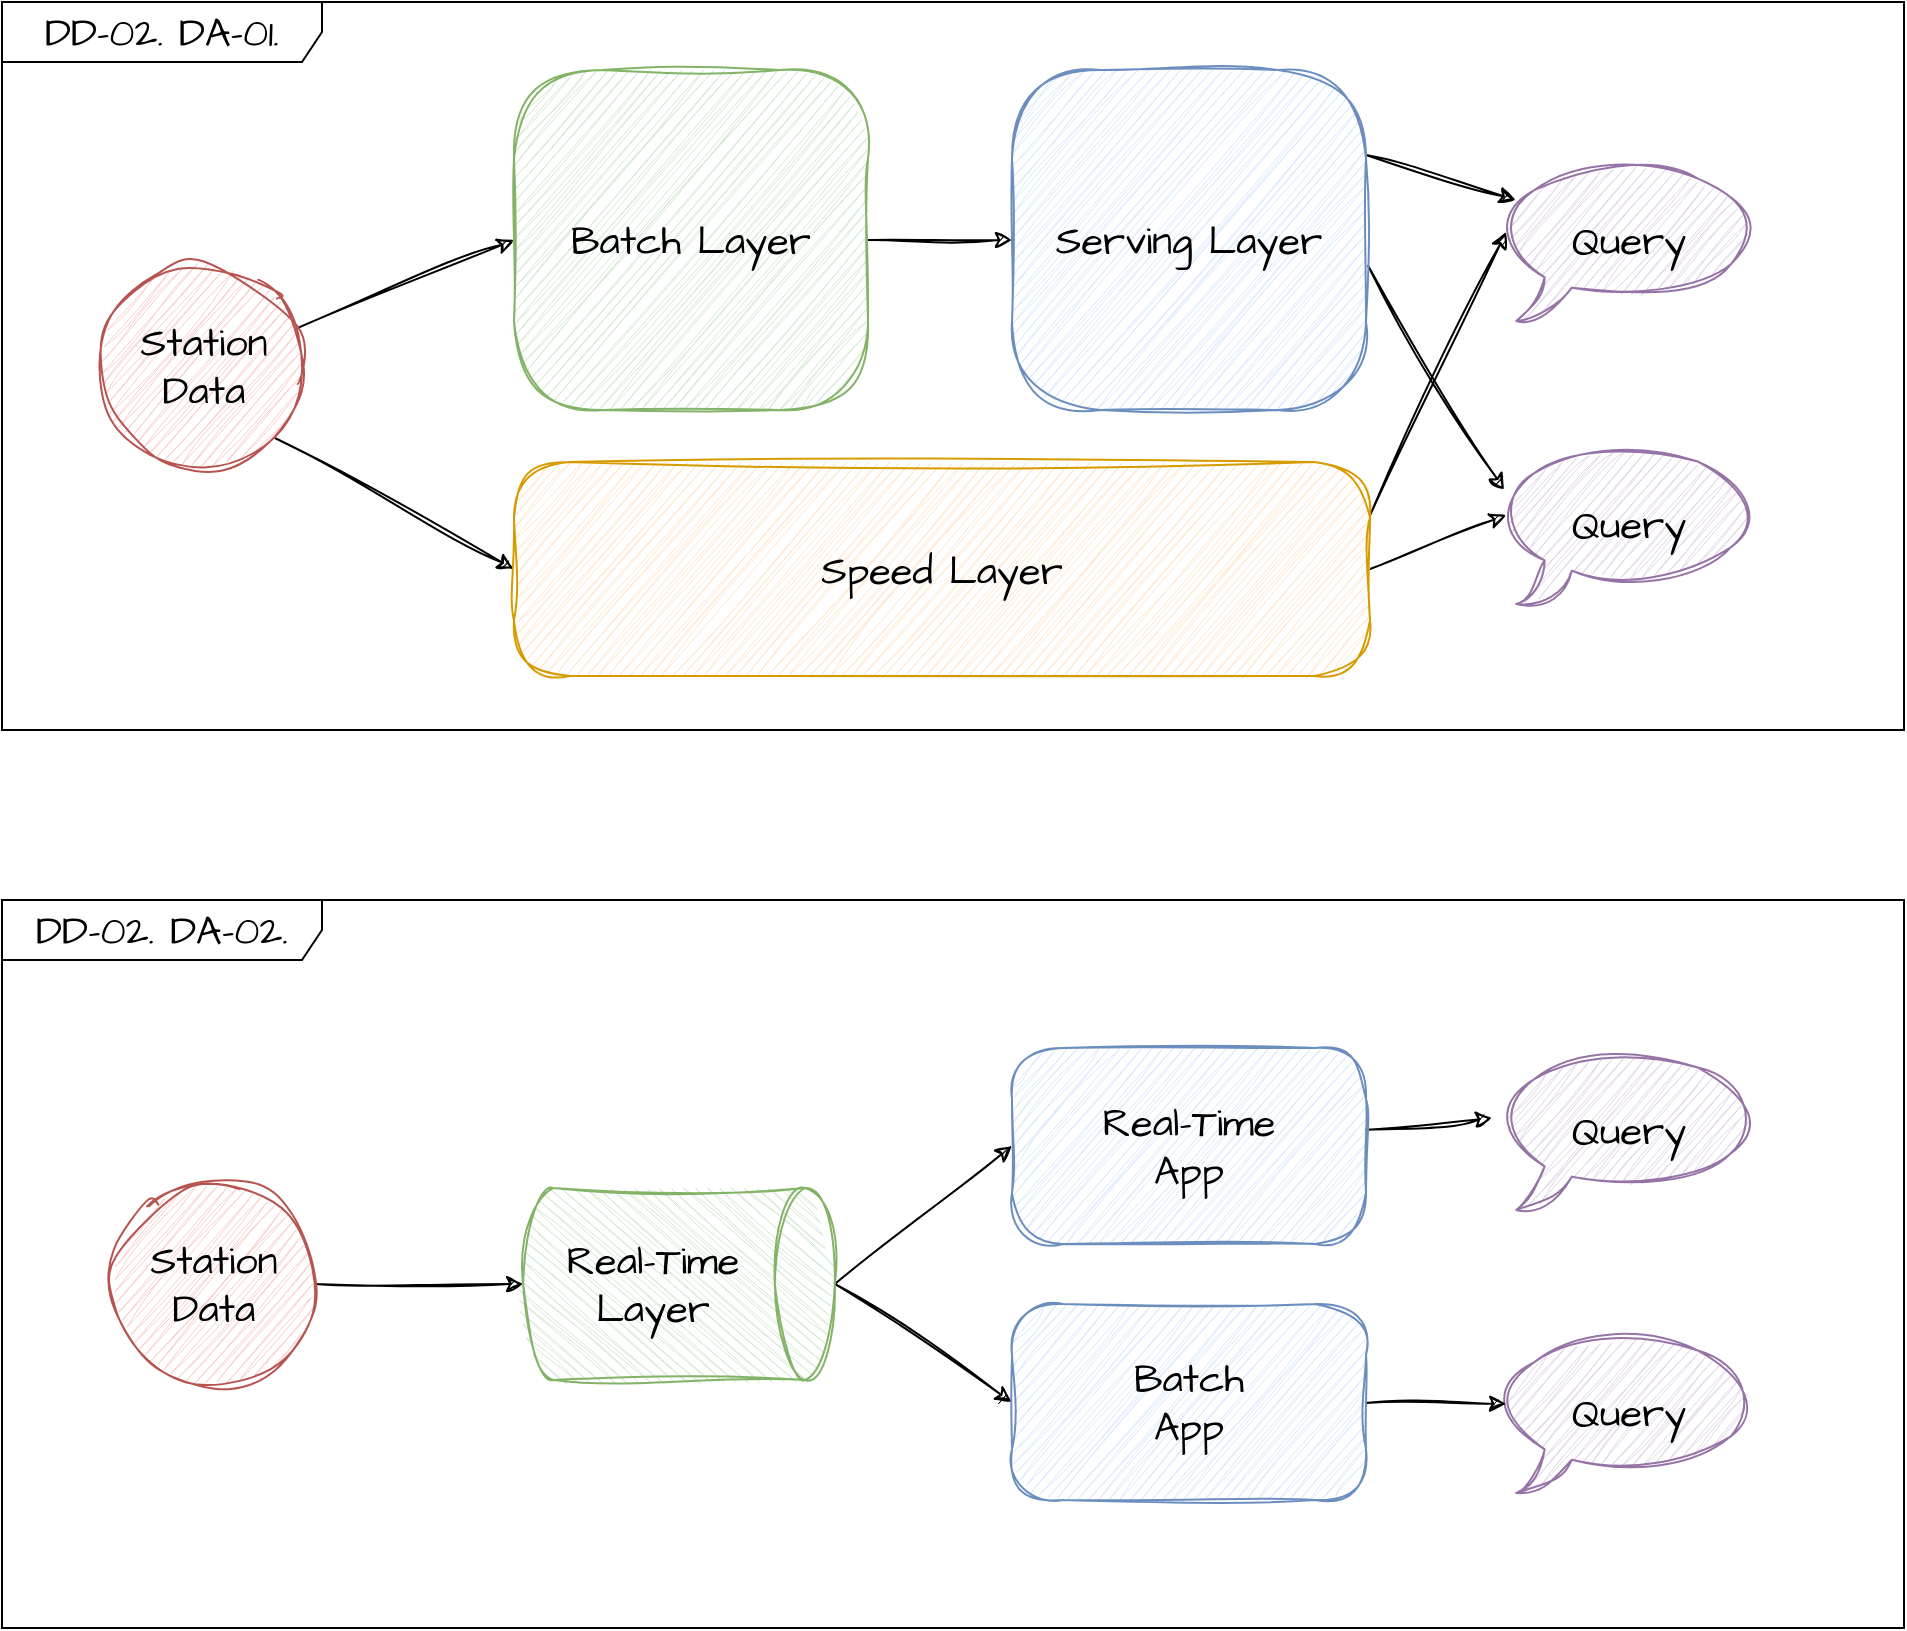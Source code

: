 <mxfile version="21.6.9" type="github">
  <diagram name="페이지-1" id="ALll7OS4bxE84zw_-f1C">
    <mxGraphModel dx="2426" dy="1119" grid="0" gridSize="10" guides="1" tooltips="1" connect="1" arrows="1" fold="1" page="0" pageScale="1" pageWidth="827" pageHeight="1169" math="0" shadow="0">
      <root>
        <mxCell id="0" />
        <mxCell id="1" parent="0" />
        <mxCell id="d6xwitlfHzsWJnK3oZD8-2" value="DD-02. DA-01." style="shape=umlFrame;whiteSpace=wrap;html=1;pointerEvents=0;recursiveResize=0;container=0;collapsible=0;width=160;hachureGap=4;fontFamily=Architects Daughter;fontSource=https%3A%2F%2Ffonts.googleapis.com%2Fcss%3Ffamily%3DArchitects%2BDaughter;fontSize=20;movable=1;resizable=1;rotatable=1;deletable=1;editable=1;locked=0;connectable=1;fillColor=default;" vertex="1" parent="1">
          <mxGeometry x="-88" y="233" width="951" height="364" as="geometry" />
        </mxCell>
        <mxCell id="d6xwitlfHzsWJnK3oZD8-3" value="DD-02. DA-02." style="shape=umlFrame;whiteSpace=wrap;html=1;pointerEvents=0;recursiveResize=0;container=0;collapsible=0;width=160;hachureGap=4;fontFamily=Architects Daughter;fontSource=https%3A%2F%2Ffonts.googleapis.com%2Fcss%3Ffamily%3DArchitects%2BDaughter;fontSize=20;movable=1;resizable=1;rotatable=1;deletable=1;editable=1;locked=0;connectable=1;fillColor=default;" vertex="1" parent="1">
          <mxGeometry x="-88" y="682" width="951" height="364" as="geometry" />
        </mxCell>
        <mxCell id="d6xwitlfHzsWJnK3oZD8-10" style="rounded=0;sketch=1;hachureGap=4;jiggle=2;curveFitting=1;orthogonalLoop=1;jettySize=auto;html=1;entryX=0;entryY=0.5;entryDx=0;entryDy=0;fontFamily=Architects Daughter;fontSource=https%3A%2F%2Ffonts.googleapis.com%2Fcss%3Ffamily%3DArchitects%2BDaughter;fontSize=16;" edge="1" parent="1" source="d6xwitlfHzsWJnK3oZD8-4" target="d6xwitlfHzsWJnK3oZD8-5">
          <mxGeometry relative="1" as="geometry" />
        </mxCell>
        <mxCell id="d6xwitlfHzsWJnK3oZD8-11" style="rounded=0;sketch=1;hachureGap=4;jiggle=2;curveFitting=1;orthogonalLoop=1;jettySize=auto;html=1;exitX=1;exitY=1;exitDx=0;exitDy=0;entryX=0;entryY=0.5;entryDx=0;entryDy=0;fontFamily=Architects Daughter;fontSource=https%3A%2F%2Ffonts.googleapis.com%2Fcss%3Ffamily%3DArchitects%2BDaughter;fontSize=16;" edge="1" parent="1" source="d6xwitlfHzsWJnK3oZD8-4" target="d6xwitlfHzsWJnK3oZD8-6">
          <mxGeometry relative="1" as="geometry" />
        </mxCell>
        <mxCell id="d6xwitlfHzsWJnK3oZD8-4" value="Station&lt;br&gt;Data" style="ellipse;whiteSpace=wrap;html=1;sketch=1;hachureGap=4;jiggle=2;curveFitting=1;fontFamily=Architects Daughter;fontSource=https%3A%2F%2Ffonts.googleapis.com%2Fcss%3Ffamily%3DArchitects%2BDaughter;fontSize=20;fillColor=#f8cecc;strokeColor=#b85450;" vertex="1" parent="1">
          <mxGeometry x="-38.5" y="364" width="102" height="102" as="geometry" />
        </mxCell>
        <mxCell id="d6xwitlfHzsWJnK3oZD8-9" style="edgeStyle=orthogonalEdgeStyle;rounded=0;sketch=1;hachureGap=4;jiggle=2;curveFitting=1;orthogonalLoop=1;jettySize=auto;html=1;entryX=0;entryY=0.5;entryDx=0;entryDy=0;fontFamily=Architects Daughter;fontSource=https%3A%2F%2Ffonts.googleapis.com%2Fcss%3Ffamily%3DArchitects%2BDaughter;fontSize=16;" edge="1" parent="1" source="d6xwitlfHzsWJnK3oZD8-5" target="d6xwitlfHzsWJnK3oZD8-8">
          <mxGeometry relative="1" as="geometry" />
        </mxCell>
        <mxCell id="d6xwitlfHzsWJnK3oZD8-5" value="Batch Layer" style="rounded=1;whiteSpace=wrap;html=1;sketch=1;hachureGap=4;jiggle=2;curveFitting=1;fontFamily=Architects Daughter;fontSource=https%3A%2F%2Ffonts.googleapis.com%2Fcss%3Ffamily%3DArchitects%2BDaughter;fontSize=20;arcSize=26;fillColor=#d5e8d4;strokeColor=#82b366;" vertex="1" parent="1">
          <mxGeometry x="168" y="267" width="177" height="170" as="geometry" />
        </mxCell>
        <mxCell id="d6xwitlfHzsWJnK3oZD8-14" style="rounded=0;sketch=1;hachureGap=4;jiggle=2;curveFitting=1;orthogonalLoop=1;jettySize=auto;html=1;entryX=0.045;entryY=0.45;entryDx=0;entryDy=0;entryPerimeter=0;fontFamily=Architects Daughter;fontSource=https%3A%2F%2Ffonts.googleapis.com%2Fcss%3Ffamily%3DArchitects%2BDaughter;fontSize=16;exitX=1;exitY=0.5;exitDx=0;exitDy=0;" edge="1" parent="1" source="d6xwitlfHzsWJnK3oZD8-6" target="d6xwitlfHzsWJnK3oZD8-13">
          <mxGeometry relative="1" as="geometry" />
        </mxCell>
        <mxCell id="d6xwitlfHzsWJnK3oZD8-15" style="edgeStyle=none;shape=connector;rounded=0;sketch=1;hachureGap=4;jiggle=2;curveFitting=1;orthogonalLoop=1;jettySize=auto;html=1;exitX=1;exitY=0.25;exitDx=0;exitDy=0;entryX=0.045;entryY=0.45;entryDx=0;entryDy=0;entryPerimeter=0;labelBackgroundColor=default;strokeColor=default;fontFamily=Architects Daughter;fontSource=https%3A%2F%2Ffonts.googleapis.com%2Fcss%3Ffamily%3DArchitects%2BDaughter;fontSize=16;fontColor=default;endArrow=classic;" edge="1" parent="1" source="d6xwitlfHzsWJnK3oZD8-6" target="d6xwitlfHzsWJnK3oZD8-12">
          <mxGeometry relative="1" as="geometry" />
        </mxCell>
        <mxCell id="d6xwitlfHzsWJnK3oZD8-6" value="Speed Layer" style="rounded=1;whiteSpace=wrap;html=1;sketch=1;hachureGap=4;jiggle=2;curveFitting=1;fontFamily=Architects Daughter;fontSource=https%3A%2F%2Ffonts.googleapis.com%2Fcss%3Ffamily%3DArchitects%2BDaughter;fontSize=20;arcSize=26;fillColor=#ffe6cc;strokeColor=#d79b00;" vertex="1" parent="1">
          <mxGeometry x="168" y="463" width="428" height="107" as="geometry" />
        </mxCell>
        <mxCell id="d6xwitlfHzsWJnK3oZD8-16" style="edgeStyle=none;shape=connector;rounded=0;sketch=1;hachureGap=4;jiggle=2;curveFitting=1;orthogonalLoop=1;jettySize=auto;html=1;exitX=1.006;exitY=0.576;exitDx=0;exitDy=0;entryX=0.037;entryY=0.296;entryDx=0;entryDy=0;entryPerimeter=0;labelBackgroundColor=default;strokeColor=default;fontFamily=Architects Daughter;fontSource=https%3A%2F%2Ffonts.googleapis.com%2Fcss%3Ffamily%3DArchitects%2BDaughter;fontSize=16;fontColor=default;endArrow=classic;exitPerimeter=0;" edge="1" parent="1" source="d6xwitlfHzsWJnK3oZD8-8" target="d6xwitlfHzsWJnK3oZD8-13">
          <mxGeometry relative="1" as="geometry" />
        </mxCell>
        <mxCell id="d6xwitlfHzsWJnK3oZD8-17" style="edgeStyle=none;shape=connector;rounded=0;sketch=1;hachureGap=4;jiggle=2;curveFitting=1;orthogonalLoop=1;jettySize=auto;html=1;exitX=1;exitY=0.25;exitDx=0;exitDy=0;entryX=0.081;entryY=0.253;entryDx=0;entryDy=0;entryPerimeter=0;labelBackgroundColor=default;strokeColor=default;fontFamily=Architects Daughter;fontSource=https%3A%2F%2Ffonts.googleapis.com%2Fcss%3Ffamily%3DArchitects%2BDaughter;fontSize=16;fontColor=default;endArrow=classic;" edge="1" parent="1" source="d6xwitlfHzsWJnK3oZD8-8" target="d6xwitlfHzsWJnK3oZD8-12">
          <mxGeometry relative="1" as="geometry" />
        </mxCell>
        <mxCell id="d6xwitlfHzsWJnK3oZD8-8" value="Serving Layer" style="rounded=1;whiteSpace=wrap;html=1;sketch=1;hachureGap=4;jiggle=2;curveFitting=1;fontFamily=Architects Daughter;fontSource=https%3A%2F%2Ffonts.googleapis.com%2Fcss%3Ffamily%3DArchitects%2BDaughter;fontSize=20;arcSize=26;fillColor=#dae8fc;strokeColor=#6c8ebf;" vertex="1" parent="1">
          <mxGeometry x="417" y="267" width="177" height="170" as="geometry" />
        </mxCell>
        <mxCell id="d6xwitlfHzsWJnK3oZD8-12" value="Query" style="whiteSpace=wrap;html=1;shape=mxgraph.basic.oval_callout;sketch=1;hachureGap=4;jiggle=2;curveFitting=1;fontFamily=Architects Daughter;fontSource=https%3A%2F%2Ffonts.googleapis.com%2Fcss%3Ffamily%3DArchitects%2BDaughter;fontSize=20;fillColor=#e1d5e7;strokeColor=#9673a6;" vertex="1" parent="1">
          <mxGeometry x="658" y="311.5" width="135" height="81" as="geometry" />
        </mxCell>
        <mxCell id="d6xwitlfHzsWJnK3oZD8-13" value="Query" style="whiteSpace=wrap;html=1;shape=mxgraph.basic.oval_callout;sketch=1;hachureGap=4;jiggle=2;curveFitting=1;fontFamily=Architects Daughter;fontSource=https%3A%2F%2Ffonts.googleapis.com%2Fcss%3Ffamily%3DArchitects%2BDaughter;fontSize=20;fillColor=#e1d5e7;strokeColor=#9673a6;" vertex="1" parent="1">
          <mxGeometry x="658" y="453" width="135" height="81" as="geometry" />
        </mxCell>
        <mxCell id="d6xwitlfHzsWJnK3oZD8-25" style="edgeStyle=none;shape=connector;rounded=0;sketch=1;hachureGap=4;jiggle=2;curveFitting=1;orthogonalLoop=1;jettySize=auto;html=1;entryX=0;entryY=0.5;entryDx=0;entryDy=0;labelBackgroundColor=default;strokeColor=default;fontFamily=Architects Daughter;fontSource=https%3A%2F%2Ffonts.googleapis.com%2Fcss%3Ffamily%3DArchitects%2BDaughter;fontSize=16;fontColor=default;endArrow=classic;exitX=0.5;exitY=0;exitDx=0;exitDy=0;exitPerimeter=0;" edge="1" parent="1" source="d6xwitlfHzsWJnK3oZD8-34" target="d6xwitlfHzsWJnK3oZD8-20">
          <mxGeometry relative="1" as="geometry">
            <mxPoint x="345" y="874" as="sourcePoint" />
          </mxGeometry>
        </mxCell>
        <mxCell id="d6xwitlfHzsWJnK3oZD8-23" style="edgeStyle=none;shape=connector;rounded=0;sketch=1;hachureGap=4;jiggle=2;curveFitting=1;orthogonalLoop=1;jettySize=auto;html=1;entryX=-0.007;entryY=0.432;entryDx=0;entryDy=0;entryPerimeter=0;labelBackgroundColor=default;strokeColor=default;fontFamily=Architects Daughter;fontSource=https%3A%2F%2Ffonts.googleapis.com%2Fcss%3Ffamily%3DArchitects%2BDaughter;fontSize=16;fontColor=default;endArrow=classic;" edge="1" parent="1" source="d6xwitlfHzsWJnK3oZD8-20" target="d6xwitlfHzsWJnK3oZD8-22">
          <mxGeometry relative="1" as="geometry" />
        </mxCell>
        <mxCell id="d6xwitlfHzsWJnK3oZD8-20" value="Real-Time&lt;br&gt;App" style="rounded=1;whiteSpace=wrap;html=1;sketch=1;hachureGap=4;jiggle=2;curveFitting=1;fontFamily=Architects Daughter;fontSource=https%3A%2F%2Ffonts.googleapis.com%2Fcss%3Ffamily%3DArchitects%2BDaughter;fontSize=20;arcSize=26;fillColor=#dae8fc;strokeColor=#6c8ebf;" vertex="1" parent="1">
          <mxGeometry x="417" y="756" width="177" height="98" as="geometry" />
        </mxCell>
        <mxCell id="d6xwitlfHzsWJnK3oZD8-21" value="Query" style="whiteSpace=wrap;html=1;shape=mxgraph.basic.oval_callout;sketch=1;hachureGap=4;jiggle=2;curveFitting=1;fontFamily=Architects Daughter;fontSource=https%3A%2F%2Ffonts.googleapis.com%2Fcss%3Ffamily%3DArchitects%2BDaughter;fontSize=20;fillColor=#e1d5e7;strokeColor=#9673a6;" vertex="1" parent="1">
          <mxGeometry x="658" y="897.5" width="135" height="81" as="geometry" />
        </mxCell>
        <mxCell id="d6xwitlfHzsWJnK3oZD8-22" value="Query" style="whiteSpace=wrap;html=1;shape=mxgraph.basic.oval_callout;sketch=1;hachureGap=4;jiggle=2;curveFitting=1;fontFamily=Architects Daughter;fontSource=https%3A%2F%2Ffonts.googleapis.com%2Fcss%3Ffamily%3DArchitects%2BDaughter;fontSize=20;fillColor=#e1d5e7;strokeColor=#9673a6;" vertex="1" parent="1">
          <mxGeometry x="658" y="756" width="135" height="81" as="geometry" />
        </mxCell>
        <mxCell id="d6xwitlfHzsWJnK3oZD8-39" style="edgeStyle=none;shape=connector;rounded=0;sketch=1;hachureGap=4;jiggle=2;curveFitting=1;orthogonalLoop=1;jettySize=auto;html=1;exitX=0.5;exitY=0;exitDx=0;exitDy=0;exitPerimeter=0;entryX=0;entryY=0.5;entryDx=0;entryDy=0;labelBackgroundColor=default;strokeColor=default;fontFamily=Architects Daughter;fontSource=https%3A%2F%2Ffonts.googleapis.com%2Fcss%3Ffamily%3DArchitects%2BDaughter;fontSize=16;fontColor=default;endArrow=classic;" edge="1" parent="1" source="d6xwitlfHzsWJnK3oZD8-34" target="d6xwitlfHzsWJnK3oZD8-37">
          <mxGeometry relative="1" as="geometry" />
        </mxCell>
        <mxCell id="d6xwitlfHzsWJnK3oZD8-34" value="Real-Time&lt;br style=&quot;font-size: 20px;&quot;&gt;Layer" style="shape=cylinder3;whiteSpace=wrap;html=1;boundedLbl=1;backgroundOutline=1;size=15;sketch=1;hachureGap=4;jiggle=2;curveFitting=1;fontFamily=Architects Daughter;fontSource=https%3A%2F%2Ffonts.googleapis.com%2Fcss%3Ffamily%3DArchitects%2BDaughter;fontSize=20;direction=south;fillColor=#d5e8d4;strokeColor=#82b366;fontStyle=0" vertex="1" parent="1">
          <mxGeometry x="172.58" y="826" width="155.84" height="96" as="geometry" />
        </mxCell>
        <mxCell id="d6xwitlfHzsWJnK3oZD8-36" style="edgeStyle=none;shape=connector;rounded=0;sketch=1;hachureGap=4;jiggle=2;curveFitting=1;orthogonalLoop=1;jettySize=auto;html=1;entryX=0.5;entryY=1;entryDx=0;entryDy=0;entryPerimeter=0;labelBackgroundColor=default;strokeColor=default;fontFamily=Architects Daughter;fontSource=https%3A%2F%2Ffonts.googleapis.com%2Fcss%3Ffamily%3DArchitects%2BDaughter;fontSize=16;fontColor=default;endArrow=classic;" edge="1" parent="1" source="d6xwitlfHzsWJnK3oZD8-35" target="d6xwitlfHzsWJnK3oZD8-34">
          <mxGeometry relative="1" as="geometry" />
        </mxCell>
        <mxCell id="d6xwitlfHzsWJnK3oZD8-35" value="Station&lt;br&gt;Data" style="ellipse;whiteSpace=wrap;html=1;sketch=1;hachureGap=4;jiggle=2;curveFitting=1;fontFamily=Architects Daughter;fontSource=https%3A%2F%2Ffonts.googleapis.com%2Fcss%3Ffamily%3DArchitects%2BDaughter;fontSize=20;fillColor=#f8cecc;strokeColor=#b85450;" vertex="1" parent="1">
          <mxGeometry x="-33" y="823" width="102" height="102" as="geometry" />
        </mxCell>
        <mxCell id="d6xwitlfHzsWJnK3oZD8-41" style="edgeStyle=none;shape=connector;rounded=0;sketch=1;hachureGap=4;jiggle=2;curveFitting=1;orthogonalLoop=1;jettySize=auto;html=1;entryX=0.045;entryY=0.45;entryDx=0;entryDy=0;entryPerimeter=0;labelBackgroundColor=default;strokeColor=default;fontFamily=Architects Daughter;fontSource=https%3A%2F%2Ffonts.googleapis.com%2Fcss%3Ffamily%3DArchitects%2BDaughter;fontSize=16;fontColor=default;endArrow=classic;" edge="1" parent="1" source="d6xwitlfHzsWJnK3oZD8-37" target="d6xwitlfHzsWJnK3oZD8-21">
          <mxGeometry relative="1" as="geometry" />
        </mxCell>
        <mxCell id="d6xwitlfHzsWJnK3oZD8-37" value="Batch&lt;br&gt;App" style="rounded=1;whiteSpace=wrap;html=1;sketch=1;hachureGap=4;jiggle=2;curveFitting=1;fontFamily=Architects Daughter;fontSource=https%3A%2F%2Ffonts.googleapis.com%2Fcss%3Ffamily%3DArchitects%2BDaughter;fontSize=20;arcSize=26;fillColor=#dae8fc;strokeColor=#6c8ebf;" vertex="1" parent="1">
          <mxGeometry x="417" y="884" width="177" height="98" as="geometry" />
        </mxCell>
      </root>
    </mxGraphModel>
  </diagram>
</mxfile>
